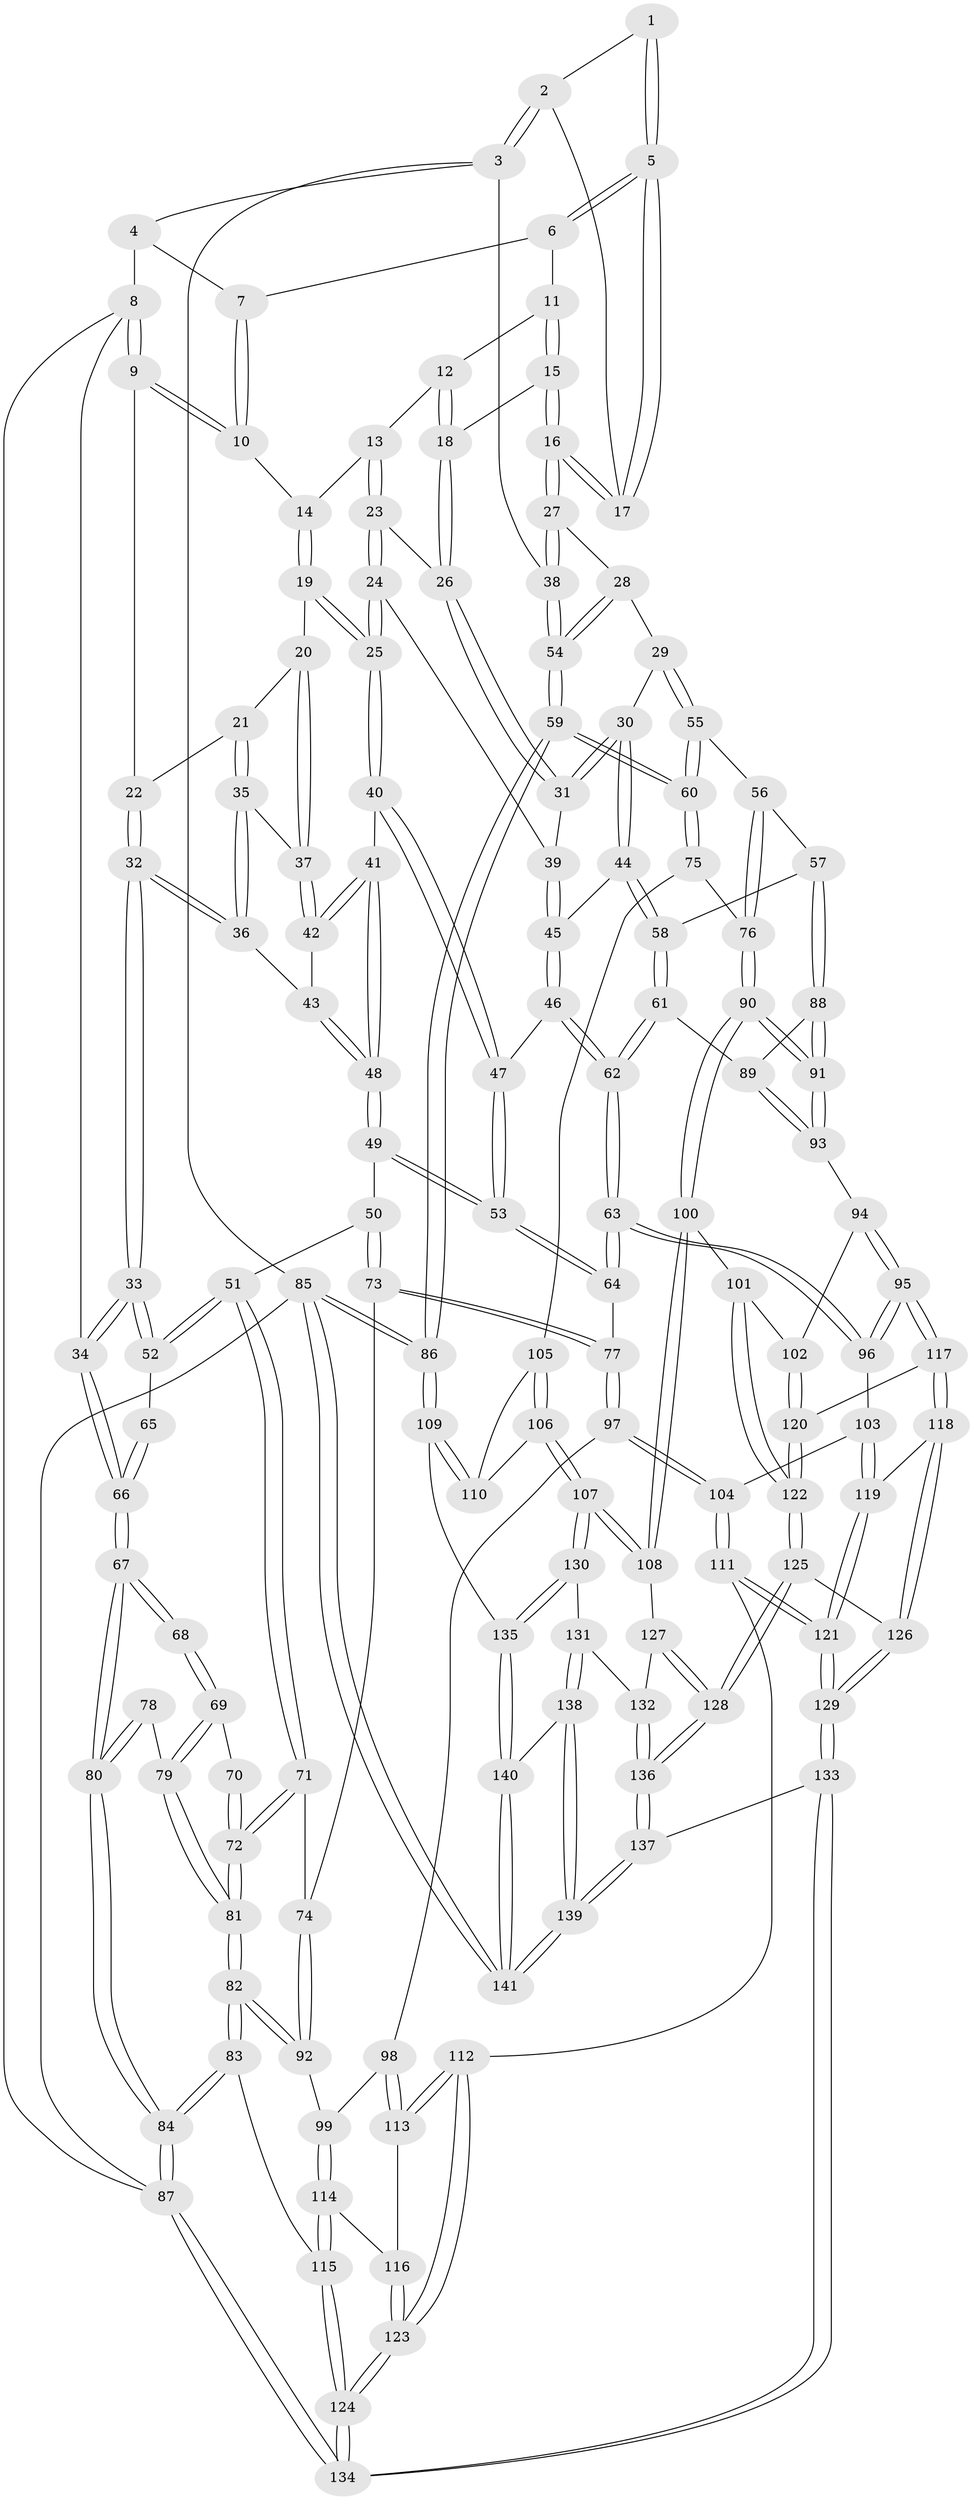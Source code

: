 // coarse degree distribution, {3: 0.19318181818181818, 4: 0.3409090909090909, 5: 0.375, 6: 0.09090909090909091}
// Generated by graph-tools (version 1.1) at 2025/24/03/03/25 07:24:35]
// undirected, 141 vertices, 349 edges
graph export_dot {
graph [start="1"]
  node [color=gray90,style=filled];
  1 [pos="+0.8816936920989364+0.0036347858538219387"];
  2 [pos="+0.9831737957360966+0.09492719143256556"];
  3 [pos="+1+0.14028538696807966"];
  4 [pos="+0.8089794377861492+0"];
  5 [pos="+0.8157621639958957+0.11936601436194655"];
  6 [pos="+0.639231417247085+0"];
  7 [pos="+0.5959082809982832+0"];
  8 [pos="+0+0"];
  9 [pos="+0.18898562147316503+0"];
  10 [pos="+0.42655126521668535+0"];
  11 [pos="+0.6421481315289816+0.04645353169035182"];
  12 [pos="+0.6225226939883424+0.12068812287952928"];
  13 [pos="+0.5945658307218358+0.1535903962760435"];
  14 [pos="+0.4863602154133052+0.12615368204676267"];
  15 [pos="+0.7204379499288478+0.16905184738359946"];
  16 [pos="+0.8167397221322842+0.2302222428776889"];
  17 [pos="+0.8318633089882786+0.17423657903722878"];
  18 [pos="+0.6553166099693825+0.19211029178219077"];
  19 [pos="+0.4921193875589271+0.2138504224109196"];
  20 [pos="+0.2812336225735389+0.07335703579677935"];
  21 [pos="+0.2780678927840443+0.06855180686676142"];
  22 [pos="+0.25161626246088065+0.009255034862148188"];
  23 [pos="+0.5920028549527803+0.15862076151609694"];
  24 [pos="+0.5309856073188753+0.24362731826393944"];
  25 [pos="+0.49754627342905866+0.24746206924422795"];
  26 [pos="+0.6475308422014129+0.23783319483322463"];
  27 [pos="+0.8213941972021567+0.29043893240566415"];
  28 [pos="+0.8169988981370537+0.2981042967829336"];
  29 [pos="+0.8038634917786633+0.3139428639201707"];
  30 [pos="+0.7544063657297547+0.32738059077361753"];
  31 [pos="+0.6471412049060686+0.24540285255647176"];
  32 [pos="+0.21159300638753095+0.31768944656973835"];
  33 [pos="+0.20693799715184988+0.32000065864689314"];
  34 [pos="+0+0.15072415698075"];
  35 [pos="+0.2754965461045937+0.2614635632315274"];
  36 [pos="+0.2488280324060504+0.3119398895522994"];
  37 [pos="+0.3847475685638346+0.24762396821053886"];
  38 [pos="+1+0.2143670508132257"];
  39 [pos="+0.5489533758373647+0.24927302014700645"];
  40 [pos="+0.4521754719420153+0.2922290047153206"];
  41 [pos="+0.43985492985080565+0.2903494454429848"];
  42 [pos="+0.4161312755935789+0.28247042796852195"];
  43 [pos="+0.30620526960214234+0.33314637536745073"];
  44 [pos="+0.6820569103553915+0.38847825107508904"];
  45 [pos="+0.6464297101343762+0.39069509677543346"];
  46 [pos="+0.5197899977597779+0.4357432632214552"];
  47 [pos="+0.4990562186113492+0.42167434558611483"];
  48 [pos="+0.31892348914408725+0.4474781852644971"];
  49 [pos="+0.31468405780641867+0.4803924484270685"];
  50 [pos="+0.2593152557383236+0.48203295710086663"];
  51 [pos="+0.2072826874706188+0.4734629015312571"];
  52 [pos="+0.20488280166271008+0.47194612362681604"];
  53 [pos="+0.33319970040080044+0.4911708963405809"];
  54 [pos="+1+0.5462343948141591"];
  55 [pos="+0.8608528179315836+0.47149910619031654"];
  56 [pos="+0.8069298455609286+0.5211906132586817"];
  57 [pos="+0.7453007490148957+0.5376956032831688"];
  58 [pos="+0.6949682796053929+0.4860082637859659"];
  59 [pos="+1+0.5628137571316927"];
  60 [pos="+1+0.5808102445828455"];
  61 [pos="+0.5654909687043029+0.5882123313585137"];
  62 [pos="+0.5468154669107894+0.5849173797740136"];
  63 [pos="+0.48037405602414507+0.640185746020657"];
  64 [pos="+0.3731998447813912+0.5976052745627005"];
  65 [pos="+0.1263459457620301+0.47426768358813637"];
  66 [pos="+0+0.33021018516620565"];
  67 [pos="+0+0.39457748705729406"];
  68 [pos="+0.03758002414297307+0.5410282011390749"];
  69 [pos="+0.09205617009633438+0.569331905717143"];
  70 [pos="+0.1231345133079592+0.4890858591768952"];
  71 [pos="+0.18426280931982136+0.630553068637155"];
  72 [pos="+0.14718384958632505+0.6397511002099696"];
  73 [pos="+0.25250645190260496+0.6463683593971602"];
  74 [pos="+0.19925575437006976+0.6372765150997742"];
  75 [pos="+1+0.6274272905457224"];
  76 [pos="+0.8507639991349933+0.6750810189458833"];
  77 [pos="+0.29071517368994143+0.6656762329083011"];
  78 [pos="+0.0771928151443536+0.5744666045009178"];
  79 [pos="+0.0914624047618047+0.5718147095621121"];
  80 [pos="+0+0.6590395780932221"];
  81 [pos="+0.1224808481637194+0.6510643864167355"];
  82 [pos="+0.058843879919974695+0.7183588689705281"];
  83 [pos="+0+0.7675560168640134"];
  84 [pos="+0+0.7394650246556599"];
  85 [pos="+1+1"];
  86 [pos="+1+0.869244393425013"];
  87 [pos="+0+1"];
  88 [pos="+0.7332426863919727+0.5760663102856218"];
  89 [pos="+0.6191721122128233+0.6195818073716391"];
  90 [pos="+0.8069556075156044+0.7056544030015944"];
  91 [pos="+0.7923509569234144+0.6931227486183364"];
  92 [pos="+0.19804554025594048+0.7387191243696123"];
  93 [pos="+0.6418436724666624+0.6569647437709383"];
  94 [pos="+0.6392646325633818+0.6984997197900314"];
  95 [pos="+0.5459200414695673+0.76044311569929"];
  96 [pos="+0.47886395727499254+0.6912209695840332"];
  97 [pos="+0.2919598934686607+0.706072587710685"];
  98 [pos="+0.26317762421473245+0.74893228643459"];
  99 [pos="+0.23384302021729947+0.761323909025426"];
  100 [pos="+0.7903796542428502+0.7802971324973819"];
  101 [pos="+0.7017419287676142+0.7836789642515819"];
  102 [pos="+0.671388440349894+0.7692115841205208"];
  103 [pos="+0.42823077855046865+0.7489357200152016"];
  104 [pos="+0.39966583481318185+0.7653476617768735"];
  105 [pos="+0.9747250540793788+0.7111848879850401"];
  106 [pos="+0.8652076838494573+0.8449451329001855"];
  107 [pos="+0.8395444282464524+0.8455509889988028"];
  108 [pos="+0.804213913453897+0.8106826319135919"];
  109 [pos="+0.9750367859232364+0.8695078619240661"];
  110 [pos="+0.956779612450782+0.8596835612228448"];
  111 [pos="+0.36065046915862764+0.8552342003733049"];
  112 [pos="+0.35642695775166655+0.8560222804165656"];
  113 [pos="+0.2982918552980615+0.8019693991544857"];
  114 [pos="+0.21668913024826006+0.795200708878551"];
  115 [pos="+0.10350414856906696+0.8759897136130359"];
  116 [pos="+0.24970057423532224+0.8374318656759061"];
  117 [pos="+0.5610831032535009+0.7936071049821085"];
  118 [pos="+0.5477855842487332+0.8148563788676266"];
  119 [pos="+0.48733642115791737+0.8527740578507739"];
  120 [pos="+0.5720826761531798+0.796256539794007"];
  121 [pos="+0.45026915740185014+0.922555966316267"];
  122 [pos="+0.6409953447533006+0.8764280240828722"];
  123 [pos="+0.27453091760508996+0.9164207857459753"];
  124 [pos="+0.18791664777072048+1"];
  125 [pos="+0.6414419012449113+0.88682262348027"];
  126 [pos="+0.5705553770319614+0.9164460102147078"];
  127 [pos="+0.7286651426056961+0.8847472535360027"];
  128 [pos="+0.6713059434450187+0.9133876244380326"];
  129 [pos="+0.48772644719345976+1"];
  130 [pos="+0.8384480006891017+0.8656933378765863"];
  131 [pos="+0.8264977476293845+0.9375035457928954"];
  132 [pos="+0.7461846151424577+0.9371216138626173"];
  133 [pos="+0.4873363459866754+1"];
  134 [pos="+0.20349965878826504+1"];
  135 [pos="+0.9443638294666636+0.9720712973240059"];
  136 [pos="+0.6825477816062167+0.9959808601382684"];
  137 [pos="+0.6587718040753057+1"];
  138 [pos="+0.8276369279118161+0.9526441106336245"];
  139 [pos="+0.7264274585110834+1"];
  140 [pos="+0.9435822693845343+0.9821879923200885"];
  141 [pos="+1+1"];
  1 -- 2;
  1 -- 5;
  1 -- 5;
  2 -- 3;
  2 -- 3;
  2 -- 17;
  3 -- 4;
  3 -- 38;
  3 -- 85;
  4 -- 7;
  4 -- 8;
  5 -- 6;
  5 -- 6;
  5 -- 17;
  5 -- 17;
  6 -- 7;
  6 -- 11;
  7 -- 10;
  7 -- 10;
  8 -- 9;
  8 -- 9;
  8 -- 34;
  8 -- 87;
  9 -- 10;
  9 -- 10;
  9 -- 22;
  10 -- 14;
  11 -- 12;
  11 -- 15;
  11 -- 15;
  12 -- 13;
  12 -- 18;
  12 -- 18;
  13 -- 14;
  13 -- 23;
  13 -- 23;
  14 -- 19;
  14 -- 19;
  15 -- 16;
  15 -- 16;
  15 -- 18;
  16 -- 17;
  16 -- 17;
  16 -- 27;
  16 -- 27;
  18 -- 26;
  18 -- 26;
  19 -- 20;
  19 -- 25;
  19 -- 25;
  20 -- 21;
  20 -- 37;
  20 -- 37;
  21 -- 22;
  21 -- 35;
  21 -- 35;
  22 -- 32;
  22 -- 32;
  23 -- 24;
  23 -- 24;
  23 -- 26;
  24 -- 25;
  24 -- 25;
  24 -- 39;
  25 -- 40;
  25 -- 40;
  26 -- 31;
  26 -- 31;
  27 -- 28;
  27 -- 38;
  27 -- 38;
  28 -- 29;
  28 -- 54;
  28 -- 54;
  29 -- 30;
  29 -- 55;
  29 -- 55;
  30 -- 31;
  30 -- 31;
  30 -- 44;
  30 -- 44;
  31 -- 39;
  32 -- 33;
  32 -- 33;
  32 -- 36;
  32 -- 36;
  33 -- 34;
  33 -- 34;
  33 -- 52;
  33 -- 52;
  34 -- 66;
  34 -- 66;
  35 -- 36;
  35 -- 36;
  35 -- 37;
  36 -- 43;
  37 -- 42;
  37 -- 42;
  38 -- 54;
  38 -- 54;
  39 -- 45;
  39 -- 45;
  40 -- 41;
  40 -- 47;
  40 -- 47;
  41 -- 42;
  41 -- 42;
  41 -- 48;
  41 -- 48;
  42 -- 43;
  43 -- 48;
  43 -- 48;
  44 -- 45;
  44 -- 58;
  44 -- 58;
  45 -- 46;
  45 -- 46;
  46 -- 47;
  46 -- 62;
  46 -- 62;
  47 -- 53;
  47 -- 53;
  48 -- 49;
  48 -- 49;
  49 -- 50;
  49 -- 53;
  49 -- 53;
  50 -- 51;
  50 -- 73;
  50 -- 73;
  51 -- 52;
  51 -- 52;
  51 -- 71;
  51 -- 71;
  52 -- 65;
  53 -- 64;
  53 -- 64;
  54 -- 59;
  54 -- 59;
  55 -- 56;
  55 -- 60;
  55 -- 60;
  56 -- 57;
  56 -- 76;
  56 -- 76;
  57 -- 58;
  57 -- 88;
  57 -- 88;
  58 -- 61;
  58 -- 61;
  59 -- 60;
  59 -- 60;
  59 -- 86;
  59 -- 86;
  60 -- 75;
  60 -- 75;
  61 -- 62;
  61 -- 62;
  61 -- 89;
  62 -- 63;
  62 -- 63;
  63 -- 64;
  63 -- 64;
  63 -- 96;
  63 -- 96;
  64 -- 77;
  65 -- 66;
  65 -- 66;
  66 -- 67;
  66 -- 67;
  67 -- 68;
  67 -- 68;
  67 -- 80;
  67 -- 80;
  68 -- 69;
  68 -- 69;
  69 -- 70;
  69 -- 79;
  69 -- 79;
  70 -- 72;
  70 -- 72;
  71 -- 72;
  71 -- 72;
  71 -- 74;
  72 -- 81;
  72 -- 81;
  73 -- 74;
  73 -- 77;
  73 -- 77;
  74 -- 92;
  74 -- 92;
  75 -- 76;
  75 -- 105;
  76 -- 90;
  76 -- 90;
  77 -- 97;
  77 -- 97;
  78 -- 79;
  78 -- 80;
  78 -- 80;
  79 -- 81;
  79 -- 81;
  80 -- 84;
  80 -- 84;
  81 -- 82;
  81 -- 82;
  82 -- 83;
  82 -- 83;
  82 -- 92;
  82 -- 92;
  83 -- 84;
  83 -- 84;
  83 -- 115;
  84 -- 87;
  84 -- 87;
  85 -- 86;
  85 -- 86;
  85 -- 141;
  85 -- 141;
  85 -- 87;
  86 -- 109;
  86 -- 109;
  87 -- 134;
  87 -- 134;
  88 -- 89;
  88 -- 91;
  88 -- 91;
  89 -- 93;
  89 -- 93;
  90 -- 91;
  90 -- 91;
  90 -- 100;
  90 -- 100;
  91 -- 93;
  91 -- 93;
  92 -- 99;
  93 -- 94;
  94 -- 95;
  94 -- 95;
  94 -- 102;
  95 -- 96;
  95 -- 96;
  95 -- 117;
  95 -- 117;
  96 -- 103;
  97 -- 98;
  97 -- 104;
  97 -- 104;
  98 -- 99;
  98 -- 113;
  98 -- 113;
  99 -- 114;
  99 -- 114;
  100 -- 101;
  100 -- 108;
  100 -- 108;
  101 -- 102;
  101 -- 122;
  101 -- 122;
  102 -- 120;
  102 -- 120;
  103 -- 104;
  103 -- 119;
  103 -- 119;
  104 -- 111;
  104 -- 111;
  105 -- 106;
  105 -- 106;
  105 -- 110;
  106 -- 107;
  106 -- 107;
  106 -- 110;
  107 -- 108;
  107 -- 108;
  107 -- 130;
  107 -- 130;
  108 -- 127;
  109 -- 110;
  109 -- 110;
  109 -- 135;
  111 -- 112;
  111 -- 121;
  111 -- 121;
  112 -- 113;
  112 -- 113;
  112 -- 123;
  112 -- 123;
  113 -- 116;
  114 -- 115;
  114 -- 115;
  114 -- 116;
  115 -- 124;
  115 -- 124;
  116 -- 123;
  116 -- 123;
  117 -- 118;
  117 -- 118;
  117 -- 120;
  118 -- 119;
  118 -- 126;
  118 -- 126;
  119 -- 121;
  119 -- 121;
  120 -- 122;
  120 -- 122;
  121 -- 129;
  121 -- 129;
  122 -- 125;
  122 -- 125;
  123 -- 124;
  123 -- 124;
  124 -- 134;
  124 -- 134;
  125 -- 126;
  125 -- 128;
  125 -- 128;
  126 -- 129;
  126 -- 129;
  127 -- 128;
  127 -- 128;
  127 -- 132;
  128 -- 136;
  128 -- 136;
  129 -- 133;
  129 -- 133;
  130 -- 131;
  130 -- 135;
  130 -- 135;
  131 -- 132;
  131 -- 138;
  131 -- 138;
  132 -- 136;
  132 -- 136;
  133 -- 134;
  133 -- 134;
  133 -- 137;
  135 -- 140;
  135 -- 140;
  136 -- 137;
  136 -- 137;
  137 -- 139;
  137 -- 139;
  138 -- 139;
  138 -- 139;
  138 -- 140;
  139 -- 141;
  139 -- 141;
  140 -- 141;
  140 -- 141;
}
